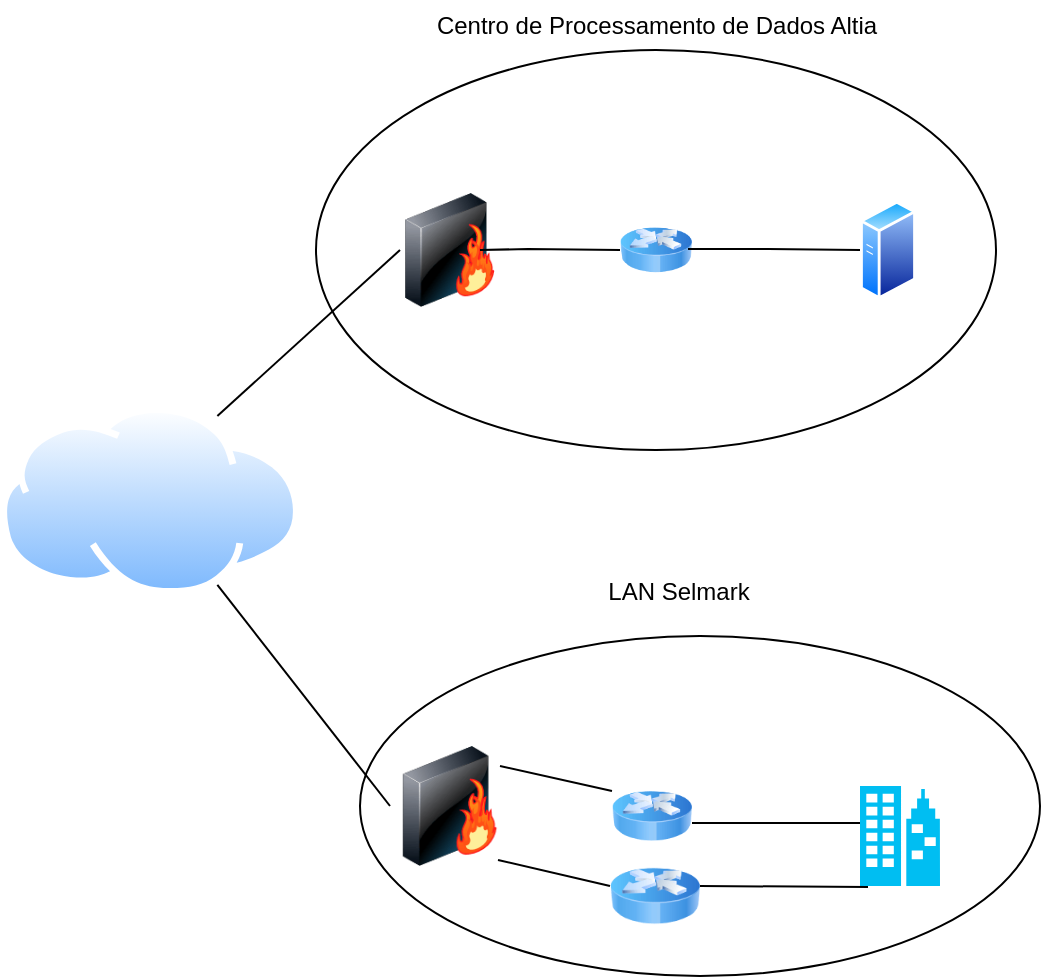 <mxfile version="24.7.17">
  <diagram name="Página-1" id="A1Y2EhQFVSGSQT5lKNWS">
    <mxGraphModel dx="1674" dy="836" grid="1" gridSize="10" guides="1" tooltips="1" connect="1" arrows="1" fold="1" page="1" pageScale="1" pageWidth="827" pageHeight="1169" math="0" shadow="0">
      <root>
        <mxCell id="0" />
        <mxCell id="1" parent="0" />
        <mxCell id="_GzGoSDeJ9tNwSs_yldu-5" value="" style="image;aspect=fixed;perimeter=ellipsePerimeter;html=1;align=center;shadow=0;dashed=0;spacingTop=3;image=img/lib/active_directory/generic_server.svg;" vertex="1" parent="1">
          <mxGeometry x="460" y="137" width="28.0" height="50" as="geometry" />
        </mxCell>
        <mxCell id="_GzGoSDeJ9tNwSs_yldu-8" value="" style="image;aspect=fixed;perimeter=ellipsePerimeter;html=1;align=center;shadow=0;dashed=0;spacingTop=3;image=img/lib/active_directory/internet_cloud.svg;" vertex="1" parent="1">
          <mxGeometry x="30" y="240" width="150" height="94.5" as="geometry" />
        </mxCell>
        <mxCell id="_GzGoSDeJ9tNwSs_yldu-9" value="" style="image;html=1;image=img/lib/clip_art/networking/Router_Icon_128x128.png" vertex="1" parent="1">
          <mxGeometry x="340" y="137" width="36" height="50" as="geometry" />
        </mxCell>
        <mxCell id="_GzGoSDeJ9tNwSs_yldu-11" value="" style="image;html=1;image=img/lib/clip_art/networking/Firewall-page1_128x128.png" vertex="1" parent="1">
          <mxGeometry x="230" y="133.5" width="50" height="57" as="geometry" />
        </mxCell>
        <mxCell id="_GzGoSDeJ9tNwSs_yldu-13" value="" style="image;html=1;image=img/lib/clip_art/networking/Firewall-page1_128x128.png" vertex="1" parent="1">
          <mxGeometry x="225" y="410" width="60" height="60" as="geometry" />
        </mxCell>
        <mxCell id="_GzGoSDeJ9tNwSs_yldu-14" value="" style="image;html=1;image=img/lib/clip_art/networking/Router_Icon_128x128.png" vertex="1" parent="1">
          <mxGeometry x="336" y="420" width="40" height="50" as="geometry" />
        </mxCell>
        <mxCell id="_GzGoSDeJ9tNwSs_yldu-15" value="" style="verticalLabelPosition=bottom;html=1;verticalAlign=top;align=center;strokeColor=none;fillColor=#00BEF2;shape=mxgraph.azure.enterprise;pointerEvents=1;" vertex="1" parent="1">
          <mxGeometry x="460" y="430" width="40" height="50" as="geometry" />
        </mxCell>
        <mxCell id="_GzGoSDeJ9tNwSs_yldu-16" value="" style="image;html=1;image=img/lib/clip_art/networking/Router_Icon_128x128.png" vertex="1" parent="1">
          <mxGeometry x="335" y="470" width="45" height="30" as="geometry" />
        </mxCell>
        <mxCell id="_GzGoSDeJ9tNwSs_yldu-17" value="" style="ellipse;whiteSpace=wrap;html=1;fillColor=none;" vertex="1" parent="1">
          <mxGeometry x="188" y="62" width="340" height="200" as="geometry" />
        </mxCell>
        <mxCell id="_GzGoSDeJ9tNwSs_yldu-18" value="" style="ellipse;whiteSpace=wrap;html=1;fillColor=none;" vertex="1" parent="1">
          <mxGeometry x="210" y="355" width="340" height="170" as="geometry" />
        </mxCell>
        <mxCell id="_GzGoSDeJ9tNwSs_yldu-19" value="Centro de Processamento de Dados Altia&lt;div&gt;&lt;br&gt;&lt;/div&gt;" style="text;html=1;align=center;verticalAlign=middle;resizable=0;points=[];autosize=1;strokeColor=none;fillColor=none;" vertex="1" parent="1">
          <mxGeometry x="238" y="37" width="240" height="40" as="geometry" />
        </mxCell>
        <mxCell id="_GzGoSDeJ9tNwSs_yldu-20" value="LAN Selmark" style="text;html=1;align=center;verticalAlign=middle;resizable=0;points=[];autosize=1;strokeColor=none;fillColor=none;" vertex="1" parent="1">
          <mxGeometry x="324" y="318" width="90" height="30" as="geometry" />
        </mxCell>
        <mxCell id="_GzGoSDeJ9tNwSs_yldu-21" value="" style="endArrow=none;html=1;rounded=0;entryX=0;entryY=0.5;entryDx=0;entryDy=0;" edge="1" parent="1" target="_GzGoSDeJ9tNwSs_yldu-5">
          <mxGeometry width="50" height="50" relative="1" as="geometry">
            <mxPoint x="374" y="161.5" as="sourcePoint" />
            <mxPoint x="454" y="161.5" as="targetPoint" />
            <Array as="points">
              <mxPoint x="414" y="161.5" />
            </Array>
          </mxGeometry>
        </mxCell>
        <mxCell id="_GzGoSDeJ9tNwSs_yldu-23" value="" style="endArrow=none;html=1;rounded=0;entryX=0;entryY=0.5;entryDx=0;entryDy=0;" edge="1" parent="1">
          <mxGeometry width="50" height="50" relative="1" as="geometry">
            <mxPoint x="270" y="162" as="sourcePoint" />
            <mxPoint x="340" y="162" as="targetPoint" />
            <Array as="points">
              <mxPoint x="294" y="161.5" />
            </Array>
          </mxGeometry>
        </mxCell>
        <mxCell id="_GzGoSDeJ9tNwSs_yldu-24" value="" style="endArrow=none;html=1;rounded=0;entryX=0;entryY=0.5;entryDx=0;entryDy=0;exitX=0.75;exitY=0;exitDx=0;exitDy=0;" edge="1" parent="1" source="_GzGoSDeJ9tNwSs_yldu-8" target="_GzGoSDeJ9tNwSs_yldu-11">
          <mxGeometry width="50" height="50" relative="1" as="geometry">
            <mxPoint x="199" y="270" as="sourcePoint" />
            <mxPoint x="285" y="270.5" as="targetPoint" />
            <Array as="points" />
          </mxGeometry>
        </mxCell>
        <mxCell id="_GzGoSDeJ9tNwSs_yldu-25" value="" style="endArrow=none;html=1;rounded=0;entryX=0;entryY=0.5;entryDx=0;entryDy=0;exitX=0.75;exitY=1;exitDx=0;exitDy=0;" edge="1" parent="1" source="_GzGoSDeJ9tNwSs_yldu-8" target="_GzGoSDeJ9tNwSs_yldu-13">
          <mxGeometry width="50" height="50" relative="1" as="geometry">
            <mxPoint x="148" y="255" as="sourcePoint" />
            <mxPoint x="240" y="172" as="targetPoint" />
            <Array as="points" />
          </mxGeometry>
        </mxCell>
        <mxCell id="_GzGoSDeJ9tNwSs_yldu-26" value="" style="endArrow=none;html=1;rounded=0;entryX=0;entryY=0.25;entryDx=0;entryDy=0;" edge="1" parent="1" target="_GzGoSDeJ9tNwSs_yldu-14">
          <mxGeometry width="50" height="50" relative="1" as="geometry">
            <mxPoint x="280" y="420" as="sourcePoint" />
            <mxPoint x="250" y="182" as="targetPoint" />
            <Array as="points" />
          </mxGeometry>
        </mxCell>
        <mxCell id="_GzGoSDeJ9tNwSs_yldu-27" value="" style="endArrow=none;html=1;rounded=0;entryX=0;entryY=0.25;entryDx=0;entryDy=0;" edge="1" parent="1">
          <mxGeometry width="50" height="50" relative="1" as="geometry">
            <mxPoint x="279" y="467" as="sourcePoint" />
            <mxPoint x="335" y="480" as="targetPoint" />
            <Array as="points" />
          </mxGeometry>
        </mxCell>
        <mxCell id="_GzGoSDeJ9tNwSs_yldu-28" value="" style="endArrow=none;html=1;rounded=0;entryX=0;entryY=0.37;entryDx=0;entryDy=0;entryPerimeter=0;" edge="1" parent="1" target="_GzGoSDeJ9tNwSs_yldu-15">
          <mxGeometry width="50" height="50" relative="1" as="geometry">
            <mxPoint x="376" y="448.5" as="sourcePoint" />
            <mxPoint x="432" y="461.5" as="targetPoint" />
            <Array as="points" />
          </mxGeometry>
        </mxCell>
        <mxCell id="_GzGoSDeJ9tNwSs_yldu-29" value="" style="endArrow=none;html=1;rounded=0;entryX=0;entryY=0.37;entryDx=0;entryDy=0;entryPerimeter=0;" edge="1" parent="1">
          <mxGeometry width="50" height="50" relative="1" as="geometry">
            <mxPoint x="380" y="480" as="sourcePoint" />
            <mxPoint x="464" y="480.5" as="targetPoint" />
            <Array as="points" />
          </mxGeometry>
        </mxCell>
      </root>
    </mxGraphModel>
  </diagram>
</mxfile>

